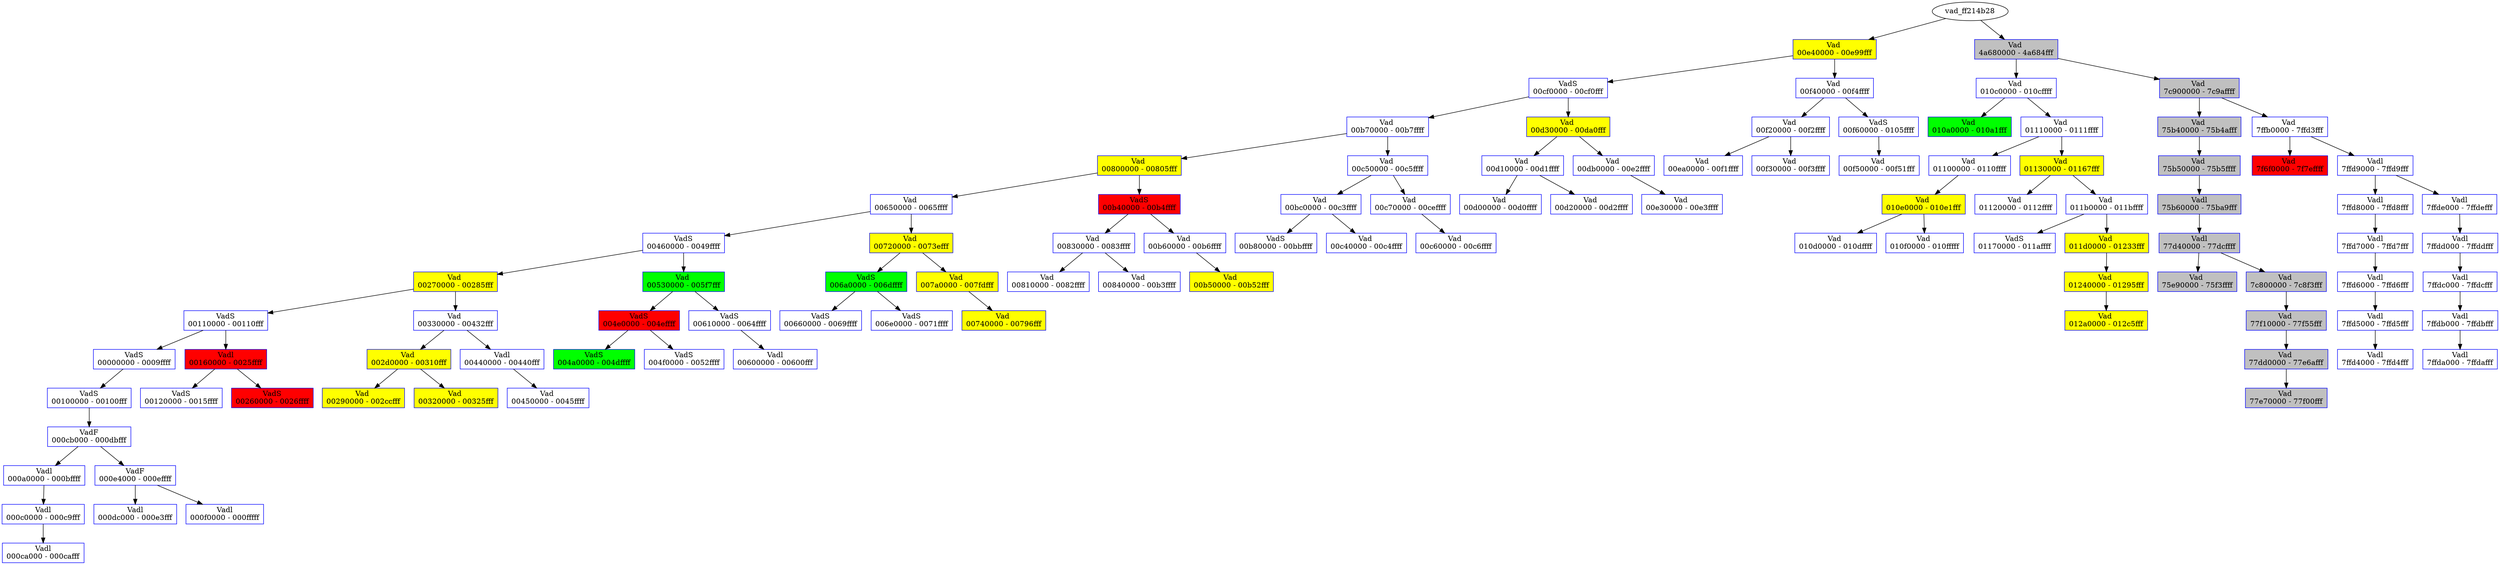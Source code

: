 /* Pid:    608 */
digraph processtree {
graph [rankdir = "TB"];
vad_ff214b28 -> vad_ff1ea5d0
vad_ff1ea5d0 [label = "{ Vad \n00e40000 - 00e99fff }"shape = "record" color = "blue" style = "filled" fillcolor = "yellow"];
vad_ff1ea5d0 -> vad_80ef7f98
vad_80ef7f98 [label = "{ VadS\n00cf0000 - 00cf0fff }"shape = "record" color = "blue" style = "filled" fillcolor = "white"];
vad_80ef7f98 -> vad_ff381780
vad_ff381780 [label = "{ Vad \n00b70000 - 00b7ffff }"shape = "record" color = "blue" style = "filled" fillcolor = "white"];
vad_ff381780 -> vad_ff3992a8
vad_ff3992a8 [label = "{ Vad \n00800000 - 00805fff }"shape = "record" color = "blue" style = "filled" fillcolor = "yellow"];
vad_ff3992a8 -> vad_ff3761a8
vad_ff3761a8 [label = "{ Vad \n00650000 - 0065ffff }"shape = "record" color = "blue" style = "filled" fillcolor = "white"];
vad_ff3761a8 -> vad_810742f0
vad_810742f0 [label = "{ VadS\n00460000 - 0049ffff }"shape = "record" color = "blue" style = "filled" fillcolor = "white"];
vad_810742f0 -> vad_80f07108
vad_80f07108 [label = "{ Vad \n00270000 - 00285fff }"shape = "record" color = "blue" style = "filled" fillcolor = "yellow"];
vad_80f07108 -> vad_810884a8
vad_810884a8 [label = "{ VadS\n00110000 - 00110fff }"shape = "record" color = "blue" style = "filled" fillcolor = "white"];
vad_810884a8 -> vad_ffafbe48
vad_ffafbe48 [label = "{ VadS\n00000000 - 0009ffff }"shape = "record" color = "blue" style = "filled" fillcolor = "white"];
vad_ffafbe48 -> vad_810cfad0
vad_810cfad0 [label = "{ VadS\n00100000 - 00100fff }"shape = "record" color = "blue" style = "filled" fillcolor = "white"];
vad_810cfad0 -> vad_81088660
vad_81088660 [label = "{ VadF\n000cb000 - 000dbfff }"shape = "record" color = "blue" style = "filled" fillcolor = "white"];
vad_81088660 -> vad_ff3a00d8
vad_ff3a00d8 [label = "{ Vadl\n000a0000 - 000bffff }"shape = "record" color = "blue" style = "filled" fillcolor = "white"];
vad_ff3a00d8 -> vad_ff1d37c0
vad_ff1d37c0 [label = "{ Vadl\n000c0000 - 000c9fff }"shape = "record" color = "blue" style = "filled" fillcolor = "white"];
vad_ff1d37c0 -> vad_810c70a0
vad_810c70a0 [label = "{ Vadl\n000ca000 - 000cafff }"shape = "record" color = "blue" style = "filled" fillcolor = "white"];
vad_81088660 -> vad_810c7250
vad_810c7250 [label = "{ VadF\n000e4000 - 000effff }"shape = "record" color = "blue" style = "filled" fillcolor = "white"];
vad_810c7250 -> vad_810427d0
vad_810427d0 [label = "{ Vadl\n000dc000 - 000e3fff }"shape = "record" color = "blue" style = "filled" fillcolor = "white"];
vad_810c7250 -> vad_81042988
vad_81042988 [label = "{ Vadl\n000f0000 - 000fffff }"shape = "record" color = "blue" style = "filled" fillcolor = "white"];
vad_810884a8 -> vad_81029088
vad_81029088 [label = "{ Vadl\n00160000 - 0025ffff }"shape = "record" color = "blue" style = "filled" fillcolor = "red"];
vad_81029088 -> vad_ffafb7c8
vad_ffafb7c8 [label = "{ VadS\n00120000 - 0015ffff }"shape = "record" color = "blue" style = "filled" fillcolor = "white"];
vad_81029088 -> vad_810738e0
vad_810738e0 [label = "{ VadS\n00260000 - 0026ffff }"shape = "record" color = "blue" style = "filled" fillcolor = "red"];
vad_80f07108 -> vad_80f61e40
vad_80f61e40 [label = "{ Vad \n00330000 - 00432fff }"shape = "record" color = "blue" style = "filled" fillcolor = "white"];
vad_80f61e40 -> vad_80f79fd8
vad_80f79fd8 [label = "{ Vad \n002d0000 - 00310fff }"shape = "record" color = "blue" style = "filled" fillcolor = "yellow"];
vad_80f79fd8 -> vad_80fbc218
vad_80fbc218 [label = "{ Vad \n00290000 - 002ccfff }"shape = "record" color = "blue" style = "filled" fillcolor = "yellow"];
vad_80f79fd8 -> vad_80f76d60
vad_80f76d60 [label = "{ Vad \n00320000 - 00325fff }"shape = "record" color = "blue" style = "filled" fillcolor = "yellow"];
vad_80f61e40 -> vad_81043410
vad_81043410 [label = "{ Vadl\n00440000 - 00440fff }"shape = "record" color = "blue" style = "filled" fillcolor = "white"];
vad_81043410 -> vad_ff3b9220
vad_ff3b9220 [label = "{ Vad \n00450000 - 0045ffff }"shape = "record" color = "blue" style = "filled" fillcolor = "white"];
vad_810742f0 -> vad_ff3b81e0
vad_ff3b81e0 [label = "{ Vad \n00530000 - 005f7fff }"shape = "record" color = "blue" style = "filled" fillcolor = "green"];
vad_ff3b81e0 -> vad_810744a8
vad_810744a8 [label = "{ VadS\n004e0000 - 004effff }"shape = "record" color = "blue" style = "filled" fillcolor = "red"];
vad_810744a8 -> vad_81074818
vad_81074818 [label = "{ VadS\n004a0000 - 004dffff }"shape = "record" color = "blue" style = "filled" fillcolor = "green"];
vad_810744a8 -> vad_810c7778
vad_810c7778 [label = "{ VadS\n004f0000 - 0052ffff }"shape = "record" color = "blue" style = "filled" fillcolor = "white"];
vad_ff3b81e0 -> vad_810c8b38
vad_810c8b38 [label = "{ VadS\n00610000 - 0064ffff }"shape = "record" color = "blue" style = "filled" fillcolor = "white"];
vad_810c8b38 -> vad_80f03bf8
vad_80f03bf8 [label = "{ Vadl\n00600000 - 00600fff }"shape = "record" color = "blue" style = "filled" fillcolor = "white"];
vad_ff3761a8 -> vad_80f28708
vad_80f28708 [label = "{ Vad \n00720000 - 0073efff }"shape = "record" color = "blue" style = "filled" fillcolor = "yellow"];
vad_80f28708 -> vad_80f68d38
vad_80f68d38 [label = "{ VadS\n006a0000 - 006dffff }"shape = "record" color = "blue" style = "filled" fillcolor = "green"];
vad_80f68d38 -> vad_81042458
vad_81042458 [label = "{ VadS\n00660000 - 0069ffff }"shape = "record" color = "blue" style = "filled" fillcolor = "white"];
vad_80f68d38 -> vad_810765c0
vad_810765c0 [label = "{ VadS\n006e0000 - 0071ffff }"shape = "record" color = "blue" style = "filled" fillcolor = "white"];
vad_80f28708 -> vad_80f74170
vad_80f74170 [label = "{ Vad \n007a0000 - 007fdfff }"shape = "record" color = "blue" style = "filled" fillcolor = "yellow"];
vad_80f74170 -> vad_80fb8538
vad_80fb8538 [label = "{ Vad \n00740000 - 00796fff }"shape = "record" color = "blue" style = "filled" fillcolor = "yellow"];
vad_ff3992a8 -> vad_810493b8
vad_810493b8 [label = "{ VadS\n00b40000 - 00b4ffff }"shape = "record" color = "blue" style = "filled" fillcolor = "red"];
vad_810493b8 -> vad_80faa190
vad_80faa190 [label = "{ Vad \n00830000 - 0083ffff }"shape = "record" color = "blue" style = "filled" fillcolor = "white"];
vad_80faa190 -> vad_ff3b5390
vad_ff3b5390 [label = "{ Vad \n00810000 - 0082ffff }"shape = "record" color = "blue" style = "filled" fillcolor = "white"];
vad_80faa190 -> vad_ff379578
vad_ff379578 [label = "{ Vad \n00840000 - 00b3ffff }"shape = "record" color = "blue" style = "filled" fillcolor = "white"];
vad_810493b8 -> vad_ff91d560
vad_ff91d560 [label = "{ Vad \n00b60000 - 00b6ffff }"shape = "record" color = "blue" style = "filled" fillcolor = "white"];
vad_ff91d560 -> vad_ff1fb358
vad_ff1fb358 [label = "{ Vad \n00b50000 - 00b52fff }"shape = "record" color = "blue" style = "filled" fillcolor = "yellow"];
vad_ff381780 -> vad_ff1edd60
vad_ff1edd60 [label = "{ Vad \n00c50000 - 00c5ffff }"shape = "record" color = "blue" style = "filled" fillcolor = "white"];
vad_ff1edd60 -> vad_ff22f148
vad_ff22f148 [label = "{ Vad \n00bc0000 - 00c3ffff }"shape = "record" color = "blue" style = "filled" fillcolor = "white"];
vad_ff22f148 -> vad_81087fc0
vad_81087fc0 [label = "{ VadS\n00b80000 - 00bbffff }"shape = "record" color = "blue" style = "filled" fillcolor = "white"];
vad_ff22f148 -> vad_80f272f8
vad_80f272f8 [label = "{ Vad \n00c40000 - 00c4ffff }"shape = "record" color = "blue" style = "filled" fillcolor = "white"];
vad_ff1edd60 -> vad_ff208c00
vad_ff208c00 [label = "{ Vad \n00c70000 - 00ceffff }"shape = "record" color = "blue" style = "filled" fillcolor = "white"];
vad_ff208c00 -> vad_ff214fa8
vad_ff214fa8 [label = "{ Vad \n00c60000 - 00c6ffff }"shape = "record" color = "blue" style = "filled" fillcolor = "white"];
vad_80ef7f98 -> vad_ff1ea598
vad_ff1ea598 [label = "{ Vad \n00d30000 - 00da0fff }"shape = "record" color = "blue" style = "filled" fillcolor = "yellow"];
vad_ff1ea598 -> vad_ff255b30
vad_ff255b30 [label = "{ Vad \n00d10000 - 00d1ffff }"shape = "record" color = "blue" style = "filled" fillcolor = "white"];
vad_ff255b30 -> vad_ff1f2d30
vad_ff1f2d30 [label = "{ Vad \n00d00000 - 00d0ffff }"shape = "record" color = "blue" style = "filled" fillcolor = "white"];
vad_ff255b30 -> vad_ff21bc70
vad_ff21bc70 [label = "{ Vad \n00d20000 - 00d2ffff }"shape = "record" color = "blue" style = "filled" fillcolor = "white"];
vad_ff1ea598 -> vad_ff20ad60
vad_ff20ad60 [label = "{ Vad \n00db0000 - 00e2ffff }"shape = "record" color = "blue" style = "filled" fillcolor = "white"];
vad_ff20ad60 -> vad_ff1ea6c0
vad_ff1ea6c0 [label = "{ Vad \n00e30000 - 00e3ffff }"shape = "record" color = "blue" style = "filled" fillcolor = "white"];
vad_ff1ea5d0 -> vad_ff2a0310
vad_ff2a0310 [label = "{ Vad \n00f40000 - 00f4ffff }"shape = "record" color = "blue" style = "filled" fillcolor = "white"];
vad_ff2a0310 -> vad_ff20df50
vad_ff20df50 [label = "{ Vad \n00f20000 - 00f2ffff }"shape = "record" color = "blue" style = "filled" fillcolor = "white"];
vad_ff20df50 -> vad_ff1e9a80
vad_ff1e9a80 [label = "{ Vad \n00ea0000 - 00f1ffff }"shape = "record" color = "blue" style = "filled" fillcolor = "white"];
vad_ff20df50 -> vad_ff3b9660
vad_ff3b9660 [label = "{ Vad \n00f30000 - 00f3ffff }"shape = "record" color = "blue" style = "filled" fillcolor = "white"];
vad_ff2a0310 -> vad_ff216040
vad_ff216040 [label = "{ VadS\n00f60000 - 0105ffff }"shape = "record" color = "blue" style = "filled" fillcolor = "white"];
vad_ff216040 -> vad_80f75060
vad_80f75060 [label = "{ Vad \n00f50000 - 00f51fff }"shape = "record" color = "blue" style = "filled" fillcolor = "white"];
vad_ff214b28 -> vad_ff27d1a8
vad_ff27d1a8 [label = "{ Vad \n4a680000 - 4a684fff }"shape = "record" color = "blue" style = "filled" fillcolor = "gray"];
vad_ff27d1a8 -> vad_ff240430
vad_ff240430 [label = "{ Vad \n010c0000 - 010cffff }"shape = "record" color = "blue" style = "filled" fillcolor = "white"];
vad_ff240430 -> vad_ff158b48
vad_ff158b48 [label = "{ Vad \n010a0000 - 010a1fff }"shape = "record" color = "blue" style = "filled" fillcolor = "green"];
vad_ff240430 -> vad_ff24ea58
vad_ff24ea58 [label = "{ Vad \n01110000 - 0111ffff }"shape = "record" color = "blue" style = "filled" fillcolor = "white"];
vad_ff24ea58 -> vad_ff14a440
vad_ff14a440 [label = "{ Vad \n01100000 - 0110ffff }"shape = "record" color = "blue" style = "filled" fillcolor = "white"];
vad_ff14a440 -> vad_ff158218
vad_ff158218 [label = "{ Vad \n010e0000 - 010e1fff }"shape = "record" color = "blue" style = "filled" fillcolor = "yellow"];
vad_ff158218 -> vad_80fb3330
vad_80fb3330 [label = "{ Vad \n010d0000 - 010dffff }"shape = "record" color = "blue" style = "filled" fillcolor = "white"];
vad_ff158218 -> vad_ff2450e0
vad_ff2450e0 [label = "{ Vad \n010f0000 - 010fffff }"shape = "record" color = "blue" style = "filled" fillcolor = "white"];
vad_ff24ea58 -> vad_80fb23d0
vad_80fb23d0 [label = "{ Vad \n01130000 - 01167fff }"shape = "record" color = "blue" style = "filled" fillcolor = "yellow"];
vad_80fb23d0 -> vad_ff260250
vad_ff260250 [label = "{ Vad \n01120000 - 0112ffff }"shape = "record" color = "blue" style = "filled" fillcolor = "white"];
vad_80fb23d0 -> vad_8102a150
vad_8102a150 [label = "{ Vad \n011b0000 - 011bffff }"shape = "record" color = "blue" style = "filled" fillcolor = "white"];
vad_8102a150 -> vad_ff2352a0
vad_ff2352a0 [label = "{ VadS\n01170000 - 011affff }"shape = "record" color = "blue" style = "filled" fillcolor = "white"];
vad_8102a150 -> vad_ff3bab10
vad_ff3bab10 [label = "{ Vad \n011d0000 - 01233fff }"shape = "record" color = "blue" style = "filled" fillcolor = "yellow"];
vad_ff3bab10 -> vad_ff159738
vad_ff159738 [label = "{ Vad \n01240000 - 01295fff }"shape = "record" color = "blue" style = "filled" fillcolor = "yellow"];
vad_ff159738 -> vad_ff285ad0
vad_ff285ad0 [label = "{ Vad \n012a0000 - 012c5fff }"shape = "record" color = "blue" style = "filled" fillcolor = "yellow"];
vad_ff27d1a8 -> vad_80faf608
vad_80faf608 [label = "{ Vad \n7c900000 - 7c9affff }"shape = "record" color = "blue" style = "filled" fillcolor = "gray"];
vad_80faf608 -> vad_80fafd48
vad_80fafd48 [label = "{ Vad \n75b40000 - 75b4afff }"shape = "record" color = "blue" style = "filled" fillcolor = "gray"];
vad_80fafd48 -> vad_80ff4200
vad_80ff4200 [label = "{ Vad \n75b50000 - 75b5ffff }"shape = "record" color = "blue" style = "filled" fillcolor = "gray"];
vad_80ff4200 -> vad_80fbe110
vad_80fbe110 [label = "{ Vadl\n75b60000 - 75ba9fff }"shape = "record" color = "blue" style = "filled" fillcolor = "gray"];
vad_80fbe110 -> vad_80f5bd88
vad_80f5bd88 [label = "{ Vadl\n77d40000 - 77dcffff }"shape = "record" color = "blue" style = "filled" fillcolor = "gray"];
vad_80f5bd88 -> vad_ff1e88d0
vad_ff1e88d0 [label = "{ Vad \n75e90000 - 75f3ffff }"shape = "record" color = "blue" style = "filled" fillcolor = "gray"];
vad_80f5bd88 -> vad_80efaa78
vad_80efaa78 [label = "{ Vad \n7c800000 - 7c8f3fff }"shape = "record" color = "blue" style = "filled" fillcolor = "gray"];
vad_80efaa78 -> vad_80efa9a8
vad_80efa9a8 [label = "{ Vad \n77f10000 - 77f55fff }"shape = "record" color = "blue" style = "filled" fillcolor = "gray"];
vad_80efa9a8 -> vad_ff8f6700
vad_ff8f6700 [label = "{ Vad \n77dd0000 - 77e6afff }"shape = "record" color = "blue" style = "filled" fillcolor = "gray"];
vad_ff8f6700 -> vad_ff1f7140
vad_ff1f7140 [label = "{ Vad \n77e70000 - 77f00fff }"shape = "record" color = "blue" style = "filled" fillcolor = "gray"];
vad_80faf608 -> vad_80fafbe0
vad_80fafbe0 [label = "{ Vad \n7ffb0000 - 7ffd3fff }"shape = "record" color = "blue" style = "filled" fillcolor = "white"];
vad_80fafbe0 -> vad_80f65f40
vad_80f65f40 [label = "{ Vad \n7f6f0000 - 7f7effff }"shape = "record" color = "blue" style = "filled" fillcolor = "red"];
vad_80fafbe0 -> vad_80ef7d18
vad_80ef7d18 [label = "{ Vadl\n7ffd9000 - 7ffd9fff }"shape = "record" color = "blue" style = "filled" fillcolor = "white"];
vad_80ef7d18 -> vad_80f636f0
vad_80f636f0 [label = "{ Vadl\n7ffd8000 - 7ffd8fff }"shape = "record" color = "blue" style = "filled" fillcolor = "white"];
vad_80f636f0 -> vad_81023168
vad_81023168 [label = "{ Vadl\n7ffd7000 - 7ffd7fff }"shape = "record" color = "blue" style = "filled" fillcolor = "white"];
vad_81023168 -> vad_ff221108
vad_ff221108 [label = "{ Vadl\n7ffd6000 - 7ffd6fff }"shape = "record" color = "blue" style = "filled" fillcolor = "white"];
vad_ff221108 -> vad_ff158ba8
vad_ff158ba8 [label = "{ Vadl\n7ffd5000 - 7ffd5fff }"shape = "record" color = "blue" style = "filled" fillcolor = "white"];
vad_ff158ba8 -> vad_ff272e90
vad_ff272e90 [label = "{ Vadl\n7ffd4000 - 7ffd4fff }"shape = "record" color = "blue" style = "filled" fillcolor = "white"];
vad_80ef7d18 -> vad_81043ca8
vad_81043ca8 [label = "{ Vadl\n7ffde000 - 7ffdefff }"shape = "record" color = "blue" style = "filled" fillcolor = "white"];
vad_81043ca8 -> vad_80f6ed20
vad_80f6ed20 [label = "{ Vadl\n7ffdd000 - 7ffddfff }"shape = "record" color = "blue" style = "filled" fillcolor = "white"];
vad_80f6ed20 -> vad_80f04ce0
vad_80f04ce0 [label = "{ Vadl\n7ffdc000 - 7ffdcfff }"shape = "record" color = "blue" style = "filled" fillcolor = "white"];
vad_80f04ce0 -> vad_80f59c60
vad_80f59c60 [label = "{ Vadl\n7ffdb000 - 7ffdbfff }"shape = "record" color = "blue" style = "filled" fillcolor = "white"];
vad_80f59c60 -> vad_80f59168
vad_80f59168 [label = "{ Vadl\n7ffda000 - 7ffdafff }"shape = "record" color = "blue" style = "filled" fillcolor = "white"];
}

